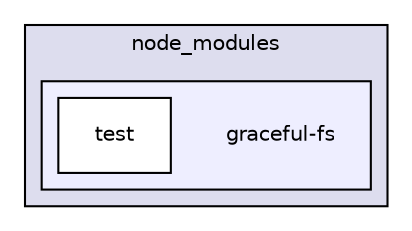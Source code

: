 digraph "gulp-src/node_modules/gulp/node_modules/vinyl-fs/node_modules/glob-watcher/node_modules/gaze/node_modules/globule/node_modules/glob/node_modules/graceful-fs" {
  compound=true
  node [ fontsize="10", fontname="Helvetica"];
  edge [ labelfontsize="10", labelfontname="Helvetica"];
  subgraph clusterdir_c5843f000a5250cee4a9c1e4d8adc1f3 {
    graph [ bgcolor="#ddddee", pencolor="black", label="node_modules" fontname="Helvetica", fontsize="10", URL="dir_c5843f000a5250cee4a9c1e4d8adc1f3.html"]
  subgraph clusterdir_5be8a6eea4cca874abab14e6d6124852 {
    graph [ bgcolor="#eeeeff", pencolor="black", label="" URL="dir_5be8a6eea4cca874abab14e6d6124852.html"];
    dir_5be8a6eea4cca874abab14e6d6124852 [shape=plaintext label="graceful-fs"];
    dir_57b44774298ea89c08cdf4a7b8be777b [shape=box label="test" color="black" fillcolor="white" style="filled" URL="dir_57b44774298ea89c08cdf4a7b8be777b.html"];
  }
  }
}
